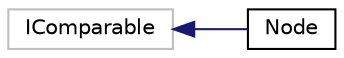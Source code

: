 digraph "Graphical Class Hierarchy"
{
 // LATEX_PDF_SIZE
  edge [fontname="Helvetica",fontsize="10",labelfontname="Helvetica",labelfontsize="10"];
  node [fontname="Helvetica",fontsize="10",shape=record];
  rankdir="LR";
  Node172 [label="IComparable",height=0.2,width=0.4,color="grey75", fillcolor="white", style="filled",tooltip=" "];
  Node172 -> Node0 [dir="back",color="midnightblue",fontsize="10",style="solid",fontname="Helvetica"];
  Node0 [label="Node",height=0.2,width=0.4,color="black", fillcolor="white", style="filled",URL="$db/d8b/struct_node.html",tooltip="Neighboring vertex/graph of the mesh"];
}

